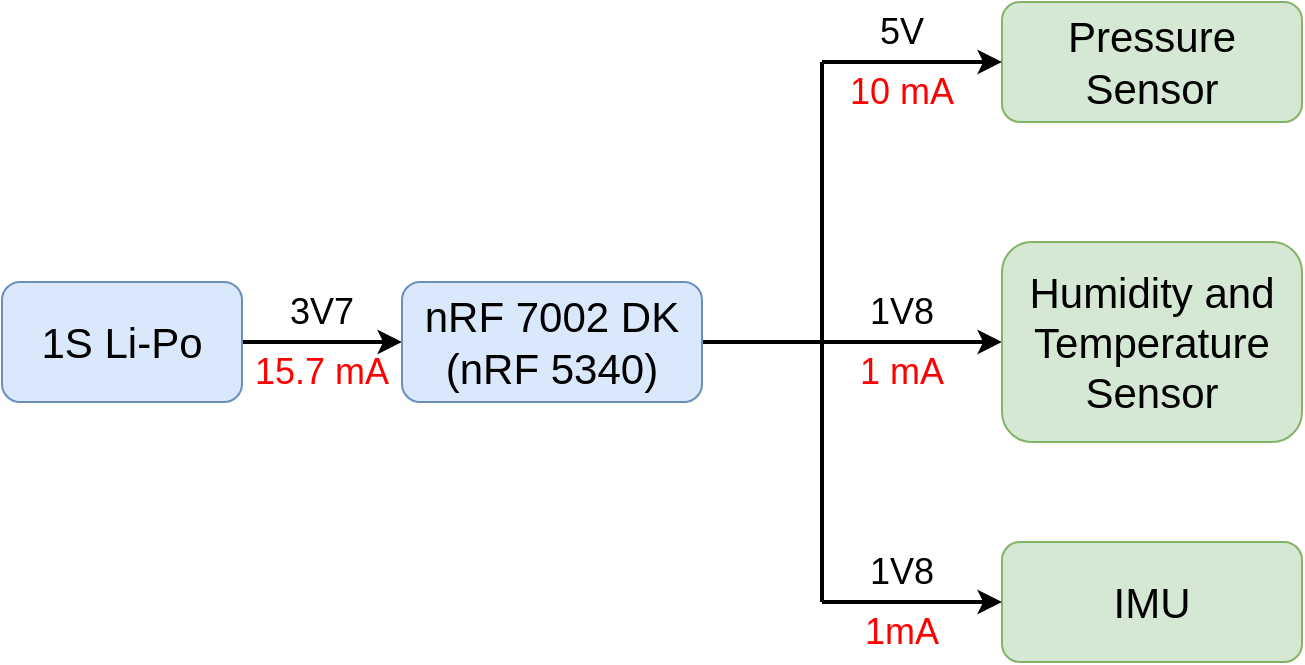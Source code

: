 <mxfile version="28.2.5">
  <diagram name="第 1 页" id="E2O9zqp3i6Xpa0Hee3S6">
    <mxGraphModel dx="815" dy="570" grid="1" gridSize="10" guides="1" tooltips="1" connect="1" arrows="1" fold="1" page="1" pageScale="1" pageWidth="827" pageHeight="1169" math="0" shadow="0">
      <root>
        <mxCell id="0" />
        <mxCell id="1" parent="0" />
        <mxCell id="bbcPa2-DJn3oHMA3QkiS-9" value="" style="edgeStyle=orthogonalEdgeStyle;rounded=0;orthogonalLoop=1;jettySize=auto;html=1;startSize=11;strokeWidth=2;" parent="1" source="bbcPa2-DJn3oHMA3QkiS-1" target="bbcPa2-DJn3oHMA3QkiS-2" edge="1">
          <mxGeometry relative="1" as="geometry" />
        </mxCell>
        <mxCell id="bbcPa2-DJn3oHMA3QkiS-1" value="&lt;font style=&quot;font-size: 21px;&quot;&gt;1S Li-Po&lt;/font&gt;" style="rounded=1;whiteSpace=wrap;html=1;fillColor=#dae8fc;strokeColor=#6c8ebf;" parent="1" vertex="1">
          <mxGeometry x="30" y="220" width="120" height="60" as="geometry" />
        </mxCell>
        <mxCell id="bbcPa2-DJn3oHMA3QkiS-10" value="" style="edgeStyle=orthogonalEdgeStyle;rounded=0;orthogonalLoop=1;jettySize=auto;html=1;startSize=11;strokeWidth=2;" parent="1" source="bbcPa2-DJn3oHMA3QkiS-2" target="bbcPa2-DJn3oHMA3QkiS-5" edge="1">
          <mxGeometry relative="1" as="geometry" />
        </mxCell>
        <mxCell id="bbcPa2-DJn3oHMA3QkiS-2" value="&lt;font style=&quot;font-size: 21px;&quot;&gt;nRF 7002 DK&lt;/font&gt;&lt;div&gt;&lt;font style=&quot;font-size: 21px;&quot;&gt;(nRF 5340)&lt;/font&gt;&lt;/div&gt;" style="rounded=1;whiteSpace=wrap;html=1;fillColor=#dae8fc;strokeColor=#6c8ebf;" parent="1" vertex="1">
          <mxGeometry x="230" y="220" width="150" height="60" as="geometry" />
        </mxCell>
        <mxCell id="bbcPa2-DJn3oHMA3QkiS-3" value="&lt;span style=&quot;font-size: 21px;&quot;&gt;Pressure Sensor&lt;/span&gt;" style="rounded=1;whiteSpace=wrap;html=1;fillColor=#d5e8d4;strokeColor=#82b366;" parent="1" vertex="1">
          <mxGeometry x="530" y="80" width="150" height="60" as="geometry" />
        </mxCell>
        <mxCell id="bbcPa2-DJn3oHMA3QkiS-5" value="&lt;font style=&quot;font-size: 21px;&quot;&gt;Humidity and Temperature Sensor&lt;/font&gt;" style="rounded=1;whiteSpace=wrap;html=1;fillColor=#d5e8d4;strokeColor=#82b366;" parent="1" vertex="1">
          <mxGeometry x="530" y="200" width="150" height="100" as="geometry" />
        </mxCell>
        <mxCell id="bbcPa2-DJn3oHMA3QkiS-8" value="&lt;div&gt;&lt;span style=&quot;font-size: 21px; background-color: transparent; color: light-dark(rgb(0, 0, 0), rgb(255, 255, 255));&quot;&gt;IMU&lt;/span&gt;&lt;/div&gt;" style="rounded=1;whiteSpace=wrap;html=1;fillColor=#d5e8d4;strokeColor=#82b366;" parent="1" vertex="1">
          <mxGeometry x="530" y="350" width="150" height="60" as="geometry" />
        </mxCell>
        <mxCell id="bbcPa2-DJn3oHMA3QkiS-12" value="" style="endArrow=classic;html=1;rounded=0;entryX=0;entryY=0.5;entryDx=0;entryDy=0;startSize=11;strokeWidth=2;" parent="1" target="bbcPa2-DJn3oHMA3QkiS-3" edge="1">
          <mxGeometry width="50" height="50" relative="1" as="geometry">
            <mxPoint x="440" y="110" as="sourcePoint" />
            <mxPoint x="440" y="240" as="targetPoint" />
            <Array as="points">
              <mxPoint x="460" y="110" />
            </Array>
          </mxGeometry>
        </mxCell>
        <mxCell id="bbcPa2-DJn3oHMA3QkiS-13" value="" style="endArrow=classic;html=1;rounded=0;entryX=0;entryY=0.5;entryDx=0;entryDy=0;startSize=11;strokeWidth=2;" parent="1" target="bbcPa2-DJn3oHMA3QkiS-8" edge="1">
          <mxGeometry width="50" height="50" relative="1" as="geometry">
            <mxPoint x="440" y="380" as="sourcePoint" />
            <mxPoint x="440" y="240" as="targetPoint" />
          </mxGeometry>
        </mxCell>
        <mxCell id="bbcPa2-DJn3oHMA3QkiS-14" value="&lt;font style=&quot;font-size: 18px;&quot;&gt;3V7&lt;/font&gt;" style="text;html=1;align=center;verticalAlign=middle;whiteSpace=wrap;rounded=0;" parent="1" vertex="1">
          <mxGeometry x="160" y="220" width="60" height="30" as="geometry" />
        </mxCell>
        <mxCell id="bbcPa2-DJn3oHMA3QkiS-15" value="" style="endArrow=none;html=1;rounded=0;startSize=11;strokeWidth=2;" parent="1" edge="1">
          <mxGeometry width="50" height="50" relative="1" as="geometry">
            <mxPoint x="440" y="110" as="sourcePoint" />
            <mxPoint x="440" y="250" as="targetPoint" />
          </mxGeometry>
        </mxCell>
        <mxCell id="bbcPa2-DJn3oHMA3QkiS-16" value="" style="endArrow=none;html=1;rounded=0;startSize=11;strokeWidth=2;" parent="1" edge="1">
          <mxGeometry width="50" height="50" relative="1" as="geometry">
            <mxPoint x="440" y="250" as="sourcePoint" />
            <mxPoint x="440" y="380" as="targetPoint" />
          </mxGeometry>
        </mxCell>
        <mxCell id="bbcPa2-DJn3oHMA3QkiS-18" value="&lt;font style=&quot;font-size: 18px;&quot;&gt;10 mA&lt;/font&gt;" style="text;html=1;align=center;verticalAlign=middle;whiteSpace=wrap;rounded=0;fontColor=#FF0000;" parent="1" vertex="1">
          <mxGeometry x="440" y="110" width="80" height="30" as="geometry" />
        </mxCell>
        <mxCell id="bbcPa2-DJn3oHMA3QkiS-19" value="&lt;font style=&quot;font-size: 18px;&quot;&gt;1 mA&lt;/font&gt;" style="text;html=1;align=center;verticalAlign=middle;whiteSpace=wrap;rounded=0;fontColor=#FF0000;" parent="1" vertex="1">
          <mxGeometry x="440" y="250" width="80" height="30" as="geometry" />
        </mxCell>
        <mxCell id="bbcPa2-DJn3oHMA3QkiS-20" value="&lt;font style=&quot;font-size: 18px;&quot;&gt;1mA&lt;/font&gt;" style="text;html=1;align=center;verticalAlign=middle;whiteSpace=wrap;rounded=0;fontColor=#FF0000;" parent="1" vertex="1">
          <mxGeometry x="440" y="380" width="80" height="30" as="geometry" />
        </mxCell>
        <mxCell id="bbcPa2-DJn3oHMA3QkiS-21" value="&lt;font style=&quot;font-size: 18px;&quot;&gt;15.7 mA&lt;/font&gt;" style="text;html=1;align=center;verticalAlign=middle;whiteSpace=wrap;rounded=0;fontColor=#FF0000;" parent="1" vertex="1">
          <mxGeometry x="155" y="250" width="70" height="30" as="geometry" />
        </mxCell>
        <mxCell id="rqW_Epqlbms0xcCidCgg-3" value="&lt;font style=&quot;font-size: 18px;&quot;&gt;5V&lt;/font&gt;" style="text;html=1;align=center;verticalAlign=middle;whiteSpace=wrap;rounded=0;" vertex="1" parent="1">
          <mxGeometry x="450" y="80" width="60" height="30" as="geometry" />
        </mxCell>
        <mxCell id="rqW_Epqlbms0xcCidCgg-6" value="&lt;font style=&quot;font-size: 18px;&quot;&gt;1V8&lt;/font&gt;" style="text;html=1;align=center;verticalAlign=middle;whiteSpace=wrap;rounded=0;" vertex="1" parent="1">
          <mxGeometry x="450" y="220" width="60" height="30" as="geometry" />
        </mxCell>
        <mxCell id="rqW_Epqlbms0xcCidCgg-7" value="&lt;font style=&quot;font-size: 18px;&quot;&gt;1V8&lt;/font&gt;" style="text;html=1;align=center;verticalAlign=middle;whiteSpace=wrap;rounded=0;" vertex="1" parent="1">
          <mxGeometry x="450" y="350" width="60" height="30" as="geometry" />
        </mxCell>
      </root>
    </mxGraphModel>
  </diagram>
</mxfile>
